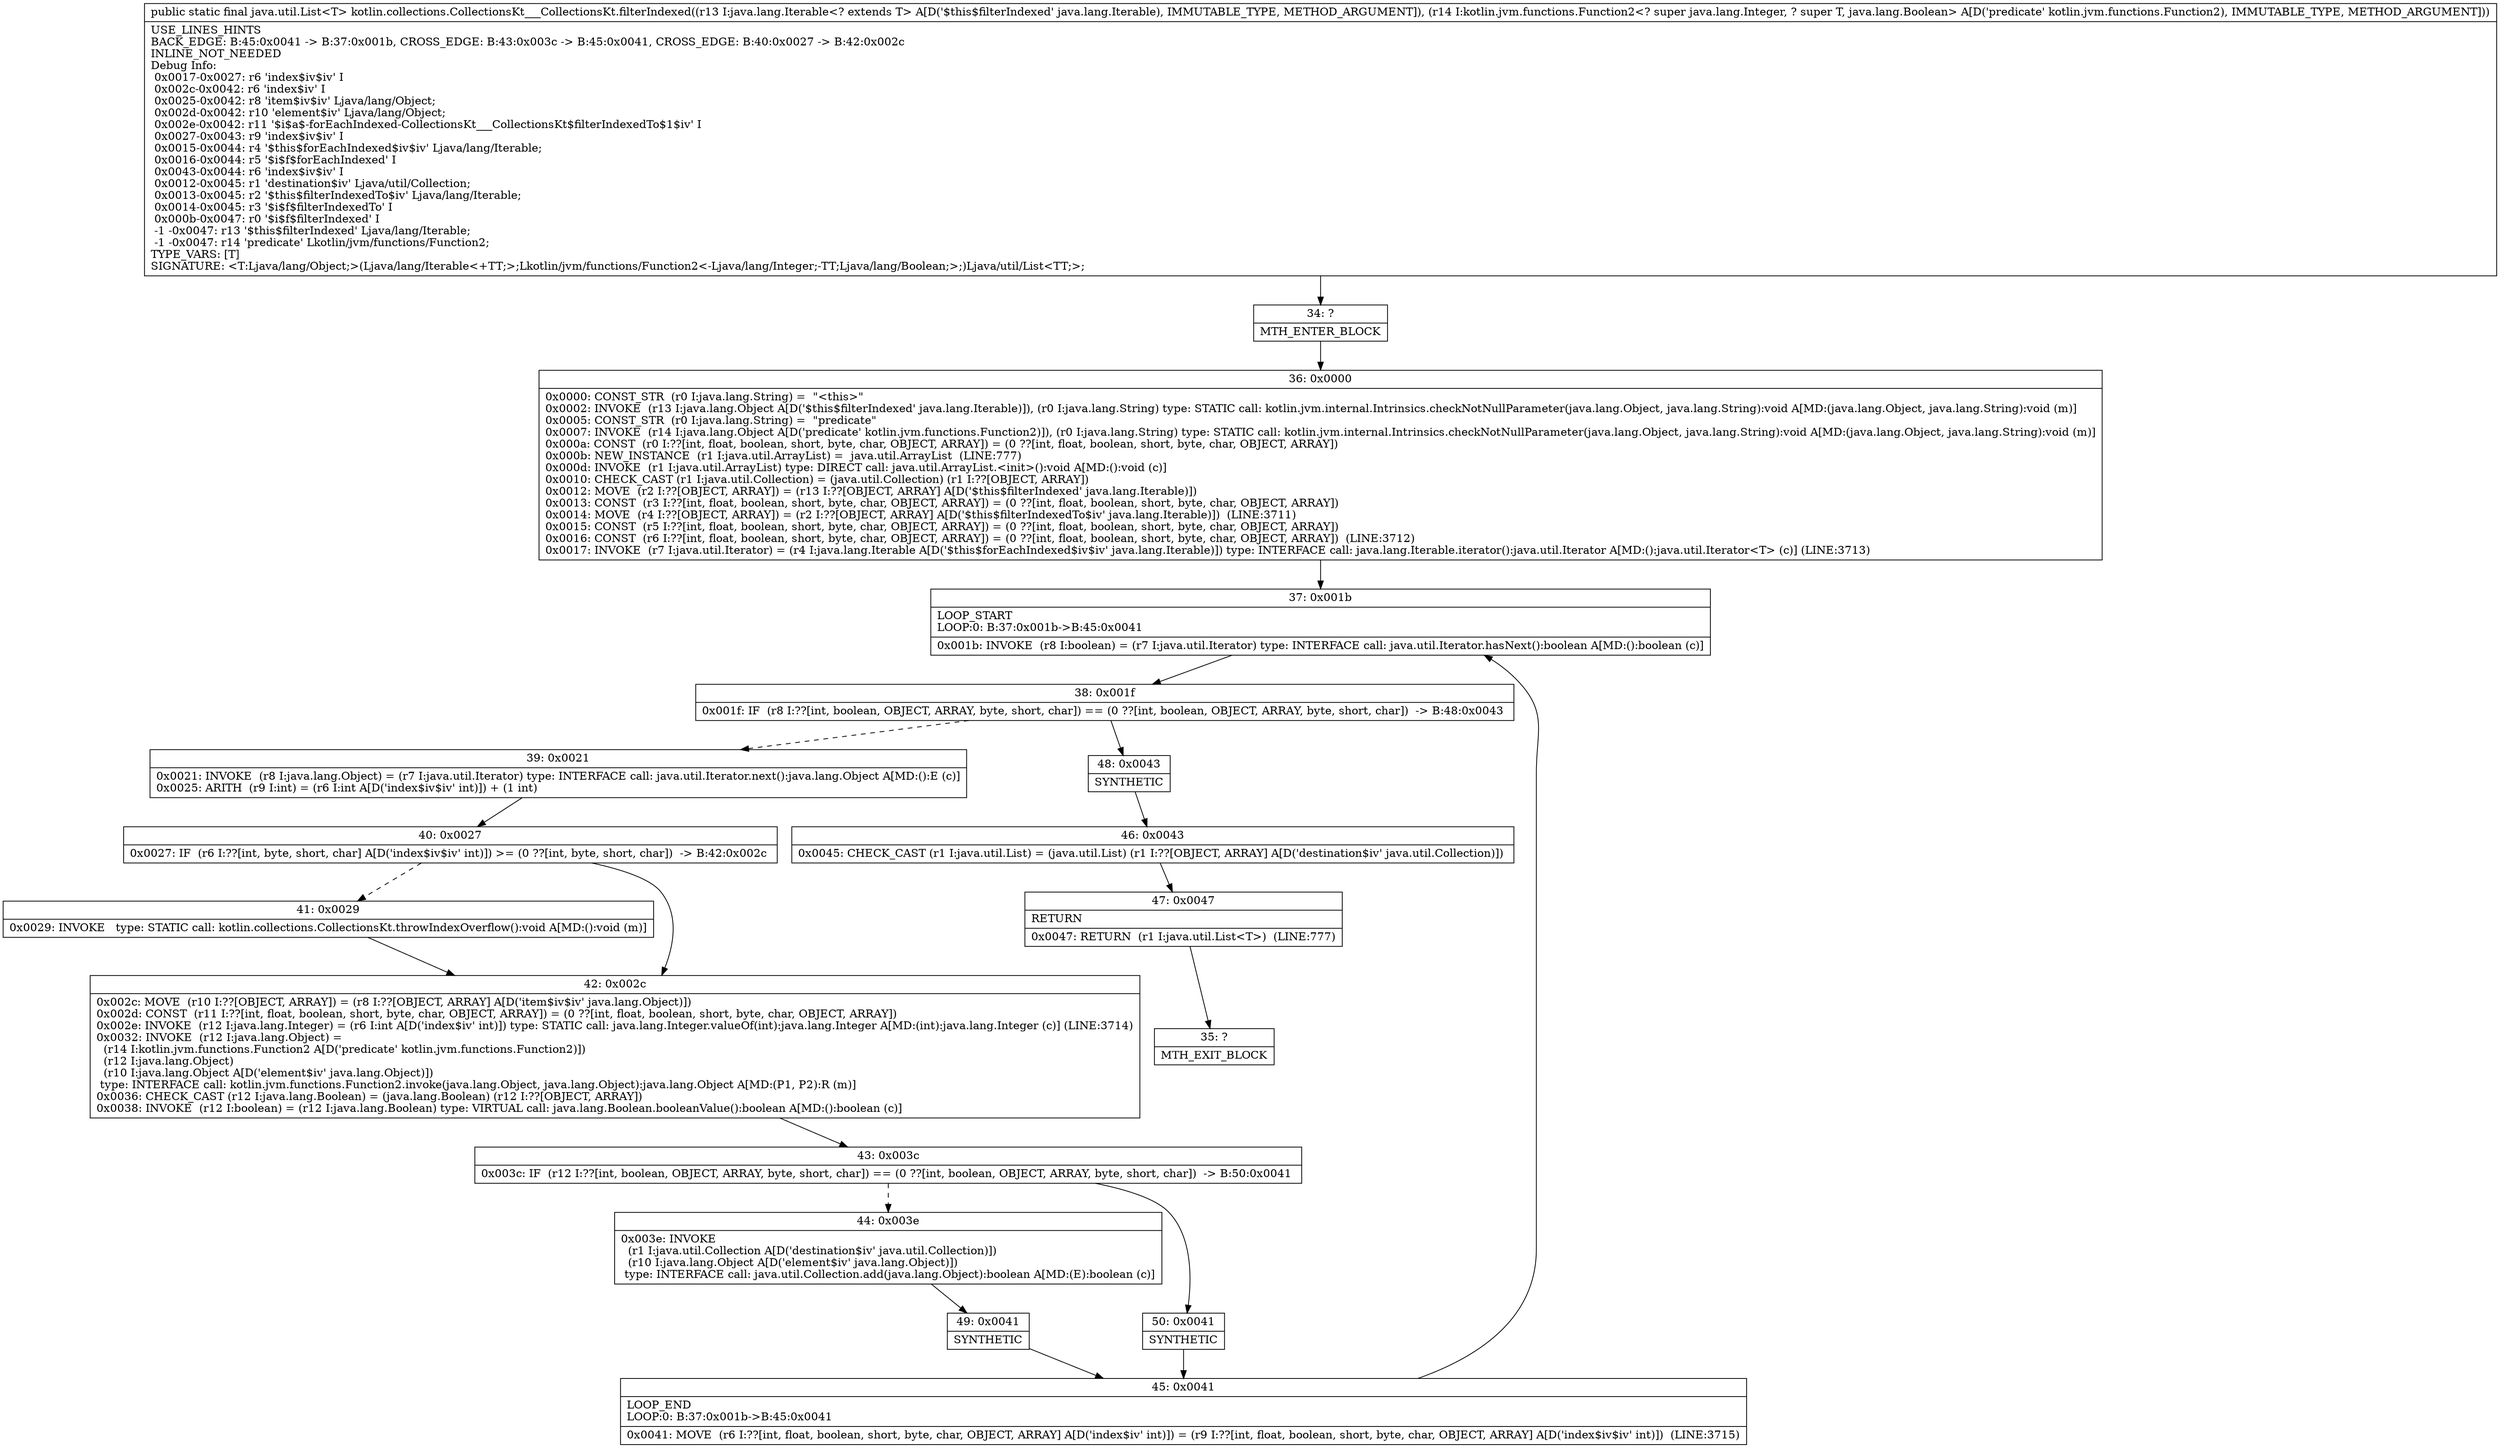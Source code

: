 digraph "CFG forkotlin.collections.CollectionsKt___CollectionsKt.filterIndexed(Ljava\/lang\/Iterable;Lkotlin\/jvm\/functions\/Function2;)Ljava\/util\/List;" {
Node_34 [shape=record,label="{34\:\ ?|MTH_ENTER_BLOCK\l}"];
Node_36 [shape=record,label="{36\:\ 0x0000|0x0000: CONST_STR  (r0 I:java.lang.String) =  \"\<this\>\" \l0x0002: INVOKE  (r13 I:java.lang.Object A[D('$this$filterIndexed' java.lang.Iterable)]), (r0 I:java.lang.String) type: STATIC call: kotlin.jvm.internal.Intrinsics.checkNotNullParameter(java.lang.Object, java.lang.String):void A[MD:(java.lang.Object, java.lang.String):void (m)]\l0x0005: CONST_STR  (r0 I:java.lang.String) =  \"predicate\" \l0x0007: INVOKE  (r14 I:java.lang.Object A[D('predicate' kotlin.jvm.functions.Function2)]), (r0 I:java.lang.String) type: STATIC call: kotlin.jvm.internal.Intrinsics.checkNotNullParameter(java.lang.Object, java.lang.String):void A[MD:(java.lang.Object, java.lang.String):void (m)]\l0x000a: CONST  (r0 I:??[int, float, boolean, short, byte, char, OBJECT, ARRAY]) = (0 ??[int, float, boolean, short, byte, char, OBJECT, ARRAY]) \l0x000b: NEW_INSTANCE  (r1 I:java.util.ArrayList) =  java.util.ArrayList  (LINE:777)\l0x000d: INVOKE  (r1 I:java.util.ArrayList) type: DIRECT call: java.util.ArrayList.\<init\>():void A[MD:():void (c)]\l0x0010: CHECK_CAST (r1 I:java.util.Collection) = (java.util.Collection) (r1 I:??[OBJECT, ARRAY]) \l0x0012: MOVE  (r2 I:??[OBJECT, ARRAY]) = (r13 I:??[OBJECT, ARRAY] A[D('$this$filterIndexed' java.lang.Iterable)]) \l0x0013: CONST  (r3 I:??[int, float, boolean, short, byte, char, OBJECT, ARRAY]) = (0 ??[int, float, boolean, short, byte, char, OBJECT, ARRAY]) \l0x0014: MOVE  (r4 I:??[OBJECT, ARRAY]) = (r2 I:??[OBJECT, ARRAY] A[D('$this$filterIndexedTo$iv' java.lang.Iterable)])  (LINE:3711)\l0x0015: CONST  (r5 I:??[int, float, boolean, short, byte, char, OBJECT, ARRAY]) = (0 ??[int, float, boolean, short, byte, char, OBJECT, ARRAY]) \l0x0016: CONST  (r6 I:??[int, float, boolean, short, byte, char, OBJECT, ARRAY]) = (0 ??[int, float, boolean, short, byte, char, OBJECT, ARRAY])  (LINE:3712)\l0x0017: INVOKE  (r7 I:java.util.Iterator) = (r4 I:java.lang.Iterable A[D('$this$forEachIndexed$iv$iv' java.lang.Iterable)]) type: INTERFACE call: java.lang.Iterable.iterator():java.util.Iterator A[MD:():java.util.Iterator\<T\> (c)] (LINE:3713)\l}"];
Node_37 [shape=record,label="{37\:\ 0x001b|LOOP_START\lLOOP:0: B:37:0x001b\-\>B:45:0x0041\l|0x001b: INVOKE  (r8 I:boolean) = (r7 I:java.util.Iterator) type: INTERFACE call: java.util.Iterator.hasNext():boolean A[MD:():boolean (c)]\l}"];
Node_38 [shape=record,label="{38\:\ 0x001f|0x001f: IF  (r8 I:??[int, boolean, OBJECT, ARRAY, byte, short, char]) == (0 ??[int, boolean, OBJECT, ARRAY, byte, short, char])  \-\> B:48:0x0043 \l}"];
Node_39 [shape=record,label="{39\:\ 0x0021|0x0021: INVOKE  (r8 I:java.lang.Object) = (r7 I:java.util.Iterator) type: INTERFACE call: java.util.Iterator.next():java.lang.Object A[MD:():E (c)]\l0x0025: ARITH  (r9 I:int) = (r6 I:int A[D('index$iv$iv' int)]) + (1 int) \l}"];
Node_40 [shape=record,label="{40\:\ 0x0027|0x0027: IF  (r6 I:??[int, byte, short, char] A[D('index$iv$iv' int)]) \>= (0 ??[int, byte, short, char])  \-\> B:42:0x002c \l}"];
Node_41 [shape=record,label="{41\:\ 0x0029|0x0029: INVOKE   type: STATIC call: kotlin.collections.CollectionsKt.throwIndexOverflow():void A[MD:():void (m)]\l}"];
Node_42 [shape=record,label="{42\:\ 0x002c|0x002c: MOVE  (r10 I:??[OBJECT, ARRAY]) = (r8 I:??[OBJECT, ARRAY] A[D('item$iv$iv' java.lang.Object)]) \l0x002d: CONST  (r11 I:??[int, float, boolean, short, byte, char, OBJECT, ARRAY]) = (0 ??[int, float, boolean, short, byte, char, OBJECT, ARRAY]) \l0x002e: INVOKE  (r12 I:java.lang.Integer) = (r6 I:int A[D('index$iv' int)]) type: STATIC call: java.lang.Integer.valueOf(int):java.lang.Integer A[MD:(int):java.lang.Integer (c)] (LINE:3714)\l0x0032: INVOKE  (r12 I:java.lang.Object) = \l  (r14 I:kotlin.jvm.functions.Function2 A[D('predicate' kotlin.jvm.functions.Function2)])\l  (r12 I:java.lang.Object)\l  (r10 I:java.lang.Object A[D('element$iv' java.lang.Object)])\l type: INTERFACE call: kotlin.jvm.functions.Function2.invoke(java.lang.Object, java.lang.Object):java.lang.Object A[MD:(P1, P2):R (m)]\l0x0036: CHECK_CAST (r12 I:java.lang.Boolean) = (java.lang.Boolean) (r12 I:??[OBJECT, ARRAY]) \l0x0038: INVOKE  (r12 I:boolean) = (r12 I:java.lang.Boolean) type: VIRTUAL call: java.lang.Boolean.booleanValue():boolean A[MD:():boolean (c)]\l}"];
Node_43 [shape=record,label="{43\:\ 0x003c|0x003c: IF  (r12 I:??[int, boolean, OBJECT, ARRAY, byte, short, char]) == (0 ??[int, boolean, OBJECT, ARRAY, byte, short, char])  \-\> B:50:0x0041 \l}"];
Node_44 [shape=record,label="{44\:\ 0x003e|0x003e: INVOKE  \l  (r1 I:java.util.Collection A[D('destination$iv' java.util.Collection)])\l  (r10 I:java.lang.Object A[D('element$iv' java.lang.Object)])\l type: INTERFACE call: java.util.Collection.add(java.lang.Object):boolean A[MD:(E):boolean (c)]\l}"];
Node_49 [shape=record,label="{49\:\ 0x0041|SYNTHETIC\l}"];
Node_45 [shape=record,label="{45\:\ 0x0041|LOOP_END\lLOOP:0: B:37:0x001b\-\>B:45:0x0041\l|0x0041: MOVE  (r6 I:??[int, float, boolean, short, byte, char, OBJECT, ARRAY] A[D('index$iv' int)]) = (r9 I:??[int, float, boolean, short, byte, char, OBJECT, ARRAY] A[D('index$iv$iv' int)])  (LINE:3715)\l}"];
Node_50 [shape=record,label="{50\:\ 0x0041|SYNTHETIC\l}"];
Node_48 [shape=record,label="{48\:\ 0x0043|SYNTHETIC\l}"];
Node_46 [shape=record,label="{46\:\ 0x0043|0x0045: CHECK_CAST (r1 I:java.util.List) = (java.util.List) (r1 I:??[OBJECT, ARRAY] A[D('destination$iv' java.util.Collection)]) \l}"];
Node_47 [shape=record,label="{47\:\ 0x0047|RETURN\l|0x0047: RETURN  (r1 I:java.util.List\<T\>)  (LINE:777)\l}"];
Node_35 [shape=record,label="{35\:\ ?|MTH_EXIT_BLOCK\l}"];
MethodNode[shape=record,label="{public static final java.util.List\<T\> kotlin.collections.CollectionsKt___CollectionsKt.filterIndexed((r13 I:java.lang.Iterable\<? extends T\> A[D('$this$filterIndexed' java.lang.Iterable), IMMUTABLE_TYPE, METHOD_ARGUMENT]), (r14 I:kotlin.jvm.functions.Function2\<? super java.lang.Integer, ? super T, java.lang.Boolean\> A[D('predicate' kotlin.jvm.functions.Function2), IMMUTABLE_TYPE, METHOD_ARGUMENT]))  | USE_LINES_HINTS\lBACK_EDGE: B:45:0x0041 \-\> B:37:0x001b, CROSS_EDGE: B:43:0x003c \-\> B:45:0x0041, CROSS_EDGE: B:40:0x0027 \-\> B:42:0x002c\lINLINE_NOT_NEEDED\lDebug Info:\l  0x0017\-0x0027: r6 'index$iv$iv' I\l  0x002c\-0x0042: r6 'index$iv' I\l  0x0025\-0x0042: r8 'item$iv$iv' Ljava\/lang\/Object;\l  0x002d\-0x0042: r10 'element$iv' Ljava\/lang\/Object;\l  0x002e\-0x0042: r11 '$i$a$\-forEachIndexed\-CollectionsKt___CollectionsKt$filterIndexedTo$1$iv' I\l  0x0027\-0x0043: r9 'index$iv$iv' I\l  0x0015\-0x0044: r4 '$this$forEachIndexed$iv$iv' Ljava\/lang\/Iterable;\l  0x0016\-0x0044: r5 '$i$f$forEachIndexed' I\l  0x0043\-0x0044: r6 'index$iv$iv' I\l  0x0012\-0x0045: r1 'destination$iv' Ljava\/util\/Collection;\l  0x0013\-0x0045: r2 '$this$filterIndexedTo$iv' Ljava\/lang\/Iterable;\l  0x0014\-0x0045: r3 '$i$f$filterIndexedTo' I\l  0x000b\-0x0047: r0 '$i$f$filterIndexed' I\l  \-1 \-0x0047: r13 '$this$filterIndexed' Ljava\/lang\/Iterable;\l  \-1 \-0x0047: r14 'predicate' Lkotlin\/jvm\/functions\/Function2;\lTYPE_VARS: [T]\lSIGNATURE: \<T:Ljava\/lang\/Object;\>(Ljava\/lang\/Iterable\<+TT;\>;Lkotlin\/jvm\/functions\/Function2\<\-Ljava\/lang\/Integer;\-TT;Ljava\/lang\/Boolean;\>;)Ljava\/util\/List\<TT;\>;\l}"];
MethodNode -> Node_34;Node_34 -> Node_36;
Node_36 -> Node_37;
Node_37 -> Node_38;
Node_38 -> Node_39[style=dashed];
Node_38 -> Node_48;
Node_39 -> Node_40;
Node_40 -> Node_41[style=dashed];
Node_40 -> Node_42;
Node_41 -> Node_42;
Node_42 -> Node_43;
Node_43 -> Node_44[style=dashed];
Node_43 -> Node_50;
Node_44 -> Node_49;
Node_49 -> Node_45;
Node_45 -> Node_37;
Node_50 -> Node_45;
Node_48 -> Node_46;
Node_46 -> Node_47;
Node_47 -> Node_35;
}

